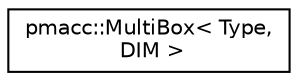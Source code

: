 digraph "Graphical Class Hierarchy"
{
 // LATEX_PDF_SIZE
  edge [fontname="Helvetica",fontsize="10",labelfontname="Helvetica",labelfontsize="10"];
  node [fontname="Helvetica",fontsize="10",shape=record];
  rankdir="LR";
  Node0 [label="pmacc::MultiBox\< Type,\l DIM \>",height=0.2,width=0.4,color="black", fillcolor="white", style="filled",URL="$classpmacc_1_1_multi_box.html",tooltip=" "];
}

